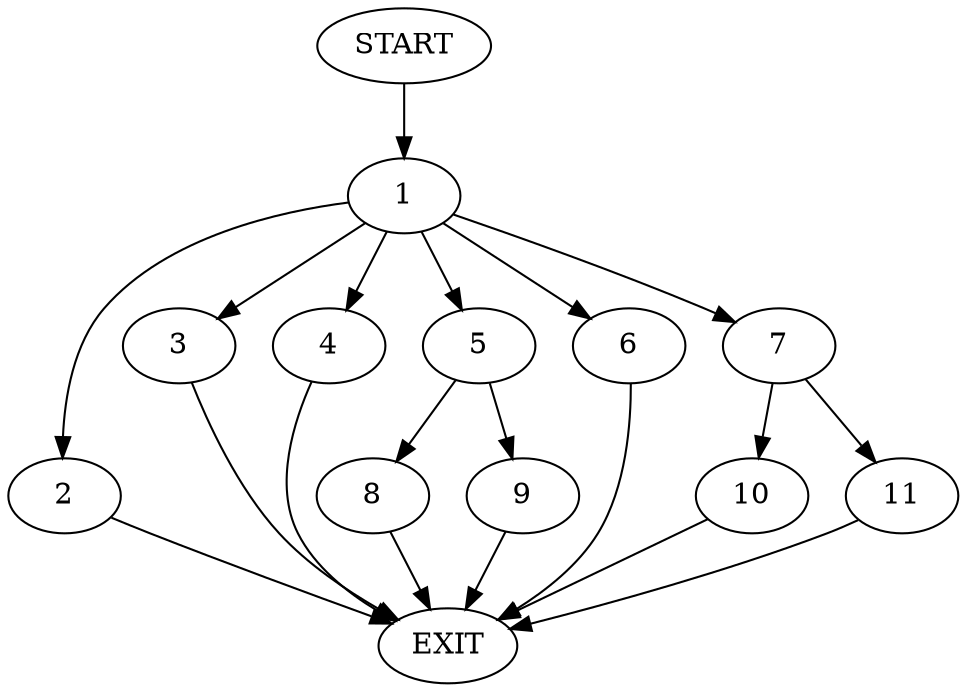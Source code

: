digraph {
0 [label="START"]
12 [label="EXIT"]
0 -> 1
1 -> 2
1 -> 3
1 -> 4
1 -> 5
1 -> 6
1 -> 7
4 -> 12
6 -> 12
5 -> 8
5 -> 9
3 -> 12
2 -> 12
7 -> 10
7 -> 11
11 -> 12
10 -> 12
8 -> 12
9 -> 12
}
